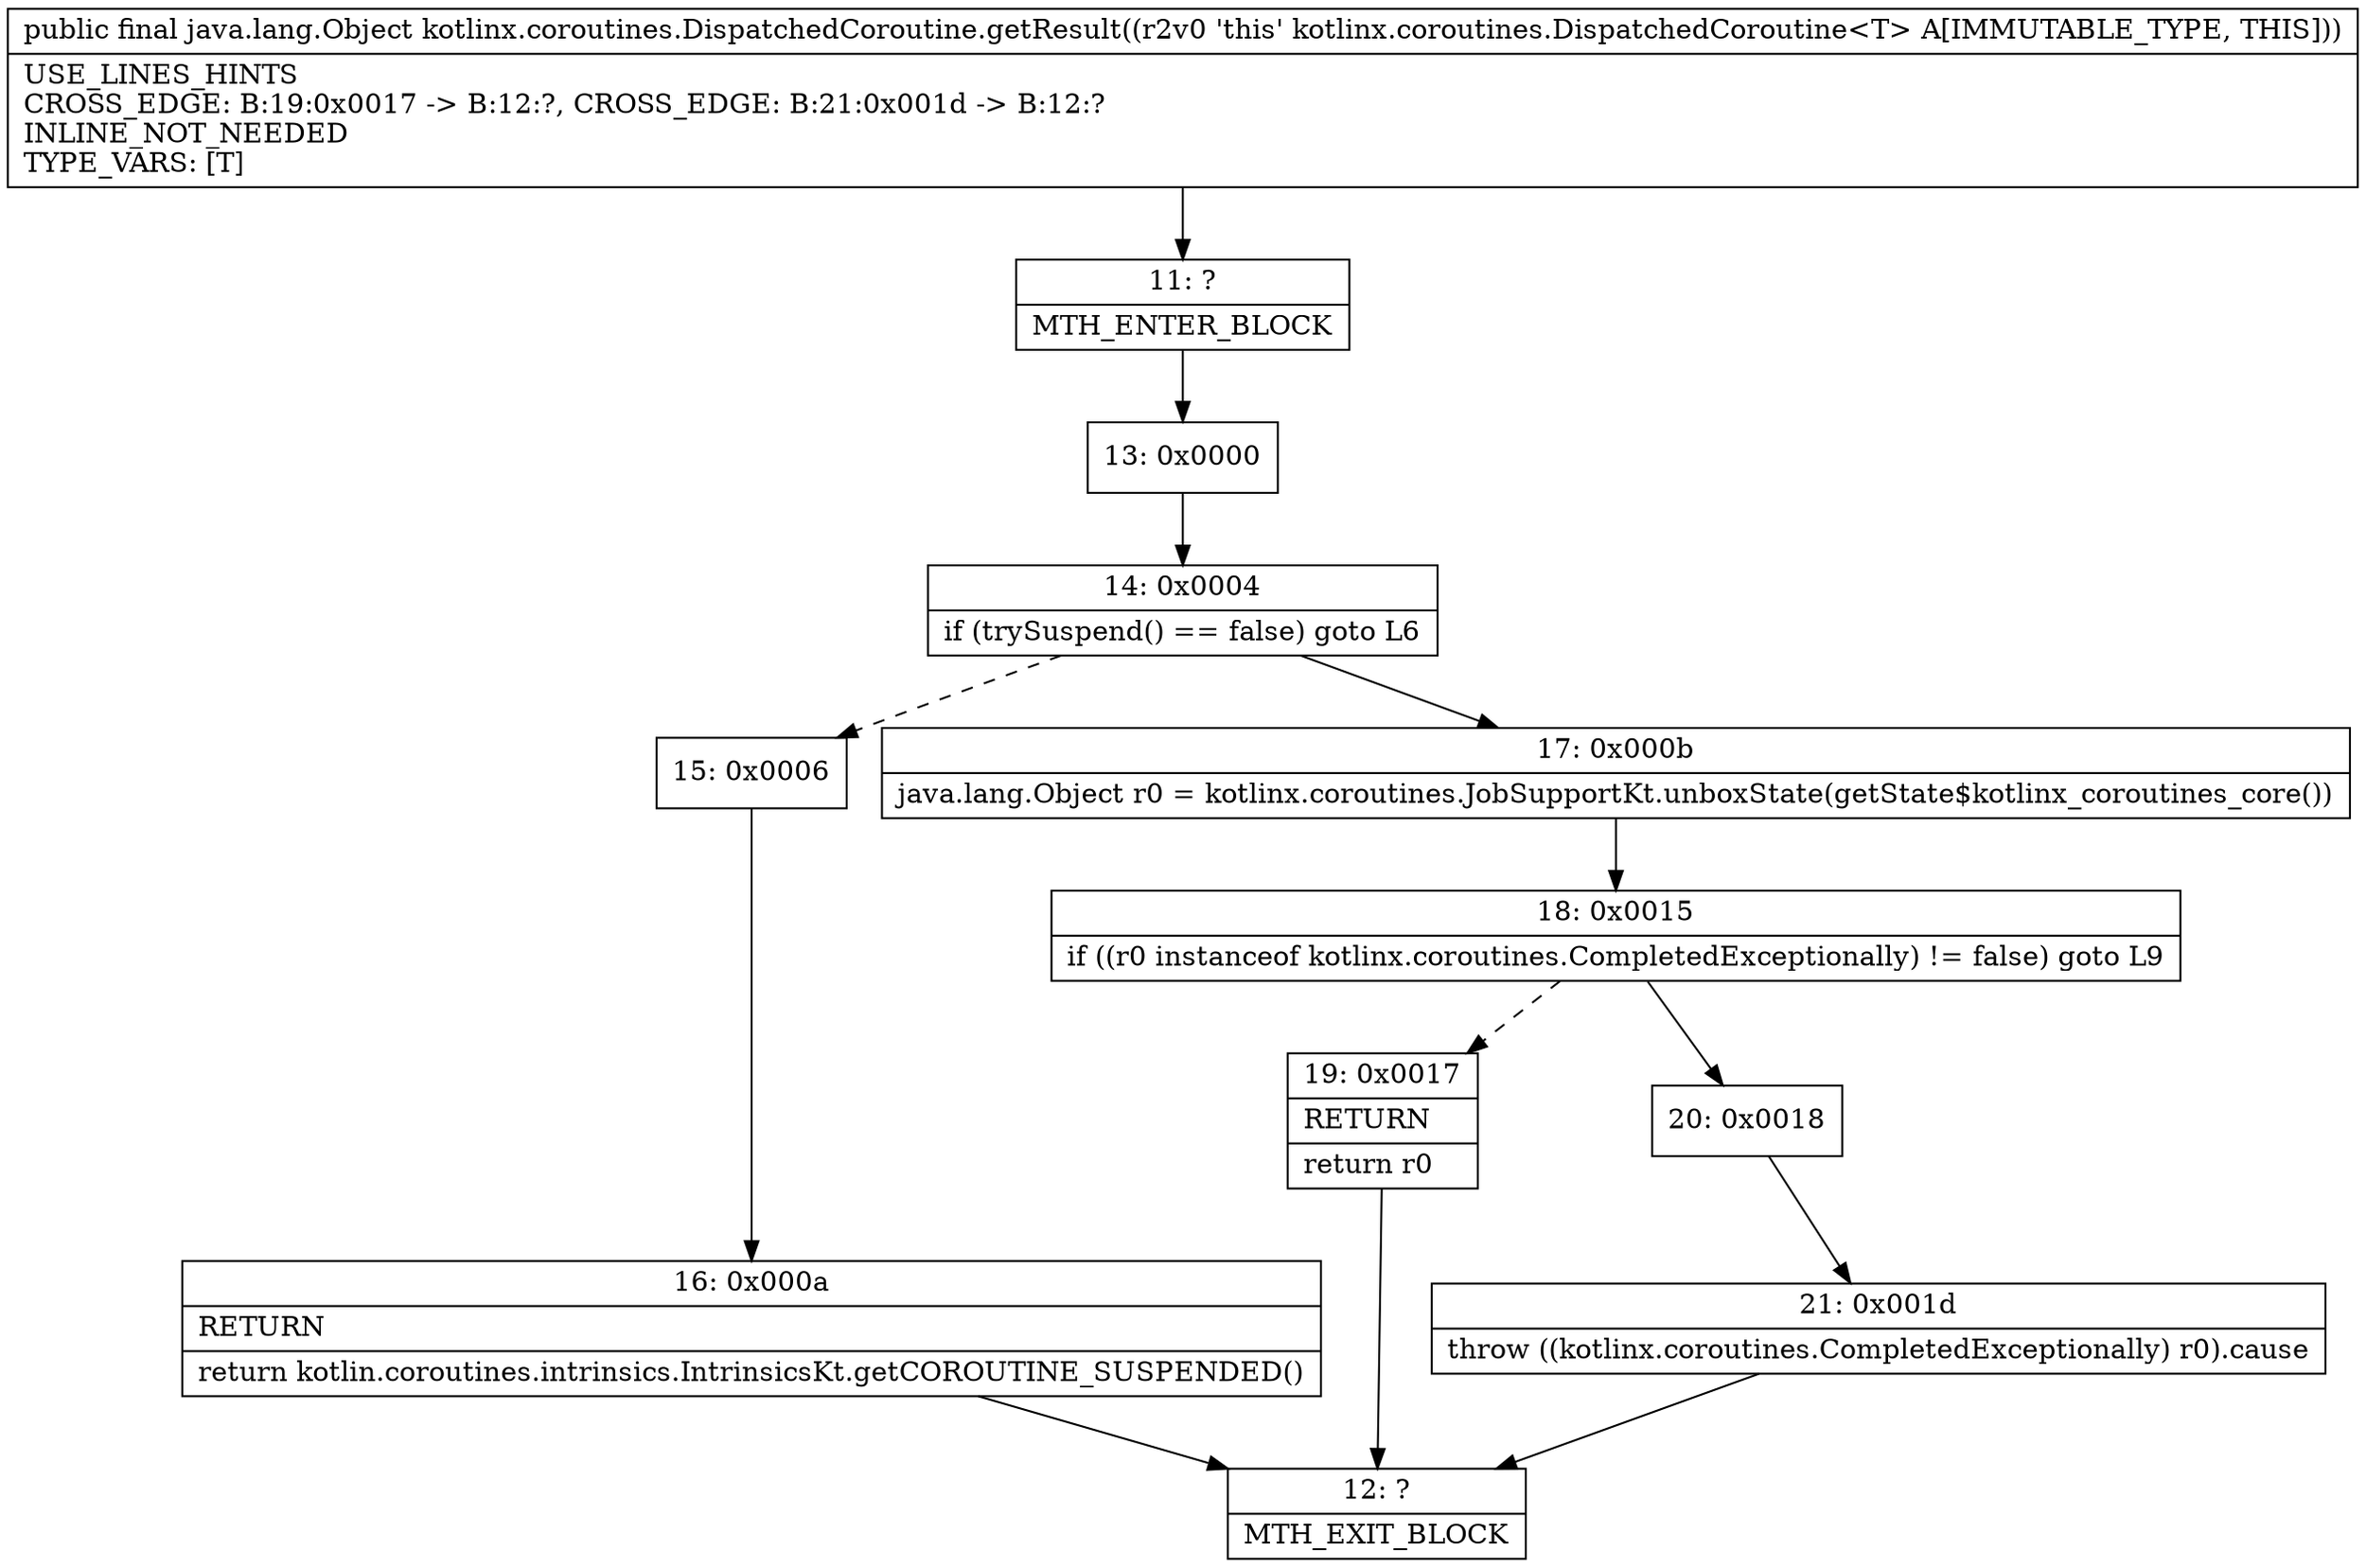 digraph "CFG forkotlinx.coroutines.DispatchedCoroutine.getResult()Ljava\/lang\/Object;" {
Node_11 [shape=record,label="{11\:\ ?|MTH_ENTER_BLOCK\l}"];
Node_13 [shape=record,label="{13\:\ 0x0000}"];
Node_14 [shape=record,label="{14\:\ 0x0004|if (trySuspend() == false) goto L6\l}"];
Node_15 [shape=record,label="{15\:\ 0x0006}"];
Node_16 [shape=record,label="{16\:\ 0x000a|RETURN\l|return kotlin.coroutines.intrinsics.IntrinsicsKt.getCOROUTINE_SUSPENDED()\l}"];
Node_12 [shape=record,label="{12\:\ ?|MTH_EXIT_BLOCK\l}"];
Node_17 [shape=record,label="{17\:\ 0x000b|java.lang.Object r0 = kotlinx.coroutines.JobSupportKt.unboxState(getState$kotlinx_coroutines_core())\l}"];
Node_18 [shape=record,label="{18\:\ 0x0015|if ((r0 instanceof kotlinx.coroutines.CompletedExceptionally) != false) goto L9\l}"];
Node_19 [shape=record,label="{19\:\ 0x0017|RETURN\l|return r0\l}"];
Node_20 [shape=record,label="{20\:\ 0x0018}"];
Node_21 [shape=record,label="{21\:\ 0x001d|throw ((kotlinx.coroutines.CompletedExceptionally) r0).cause\l}"];
MethodNode[shape=record,label="{public final java.lang.Object kotlinx.coroutines.DispatchedCoroutine.getResult((r2v0 'this' kotlinx.coroutines.DispatchedCoroutine\<T\> A[IMMUTABLE_TYPE, THIS]))  | USE_LINES_HINTS\lCROSS_EDGE: B:19:0x0017 \-\> B:12:?, CROSS_EDGE: B:21:0x001d \-\> B:12:?\lINLINE_NOT_NEEDED\lTYPE_VARS: [T]\l}"];
MethodNode -> Node_11;Node_11 -> Node_13;
Node_13 -> Node_14;
Node_14 -> Node_15[style=dashed];
Node_14 -> Node_17;
Node_15 -> Node_16;
Node_16 -> Node_12;
Node_17 -> Node_18;
Node_18 -> Node_19[style=dashed];
Node_18 -> Node_20;
Node_19 -> Node_12;
Node_20 -> Node_21;
Node_21 -> Node_12;
}

